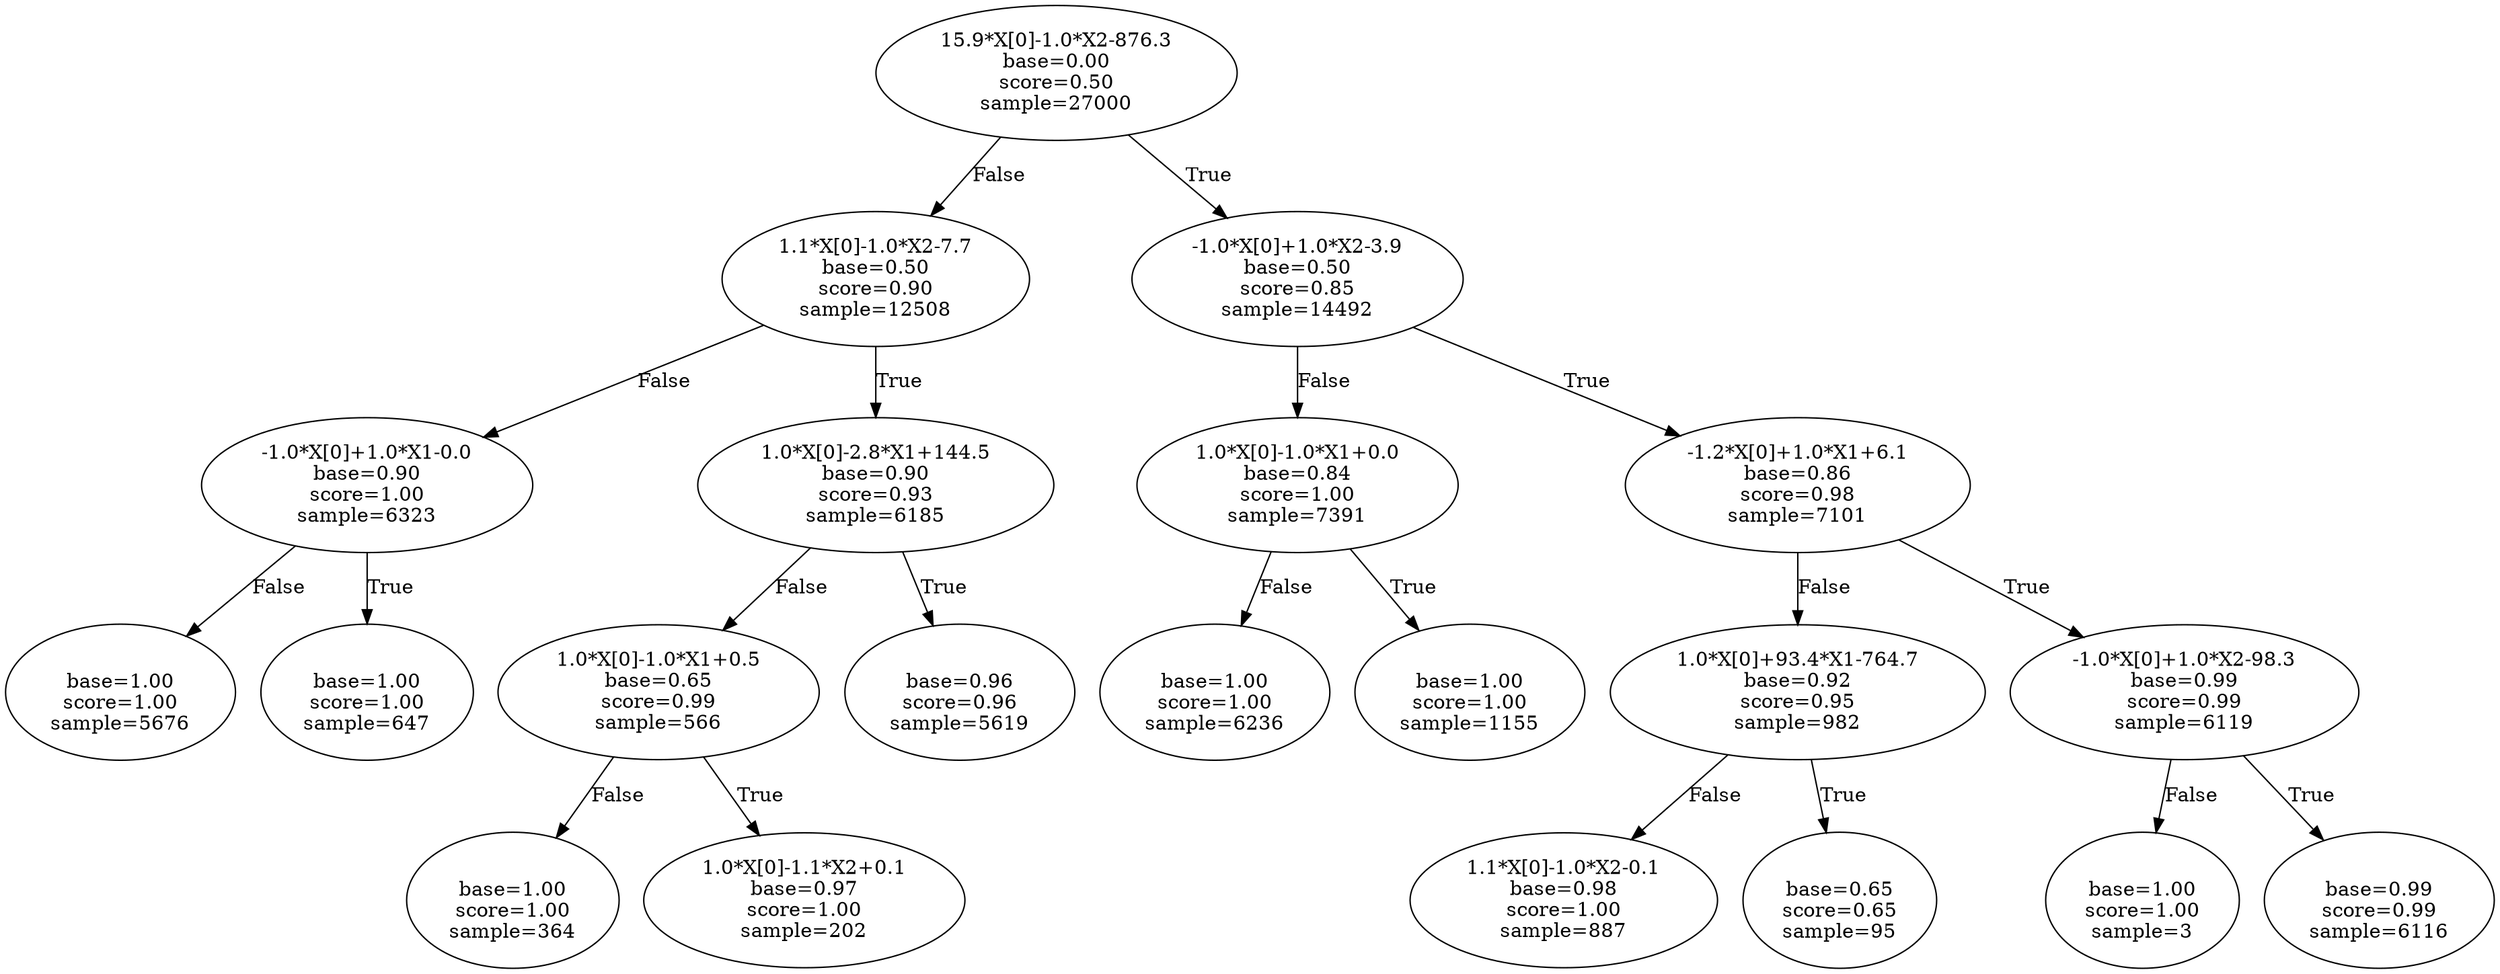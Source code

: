 digraph g {
0 [label="15.9*X[0]-1.0*X2-876.3
base=0.00
score=0.50
sample=27000"];
0 -> 1
 [label=False]1 [label="1.1*X[0]-1.0*X2-7.7
base=0.50
score=0.90
sample=12508"];
1 -> 2
 [label=False]2 [label="-1.0*X[0]+1.0*X1-0.0
base=0.90
score=1.00
sample=6323"];
2 -> 3
 [label=False]3 [label="
base=1.00
score=1.00
sample=5676"];
2 -> 4
 [label=True]4 [label="
base=1.00
score=1.00
sample=647"];
1 -> 5
 [label=True]5 [label="1.0*X[0]-2.8*X1+144.5
base=0.90
score=0.93
sample=6185"];
5 -> 6
 [label=False]6 [label="1.0*X[0]-1.0*X1+0.5
base=0.65
score=0.99
sample=566"];
6 -> 7
 [label=False]7 [label="
base=1.00
score=1.00
sample=364"];
6 -> 8
 [label=True]8 [label="1.0*X[0]-1.1*X2+0.1
base=0.97
score=1.00
sample=202"];
5 -> 9
 [label=True]9 [label="
base=0.96
score=0.96
sample=5619"];
0 -> 10
 [label=True]10 [label="-1.0*X[0]+1.0*X2-3.9
base=0.50
score=0.85
sample=14492"];
10 -> 11
 [label=False]11 [label="1.0*X[0]-1.0*X1+0.0
base=0.84
score=1.00
sample=7391"];
11 -> 12
 [label=False]12 [label="
base=1.00
score=1.00
sample=6236"];
11 -> 13
 [label=True]13 [label="
base=1.00
score=1.00
sample=1155"];
10 -> 14
 [label=True]14 [label="-1.2*X[0]+1.0*X1+6.1
base=0.86
score=0.98
sample=7101"];
14 -> 15
 [label=False]15 [label="1.0*X[0]+93.4*X1-764.7
base=0.92
score=0.95
sample=982"];
15 -> 16
 [label=False]16 [label="1.1*X[0]-1.0*X2-0.1
base=0.98
score=1.00
sample=887"];
15 -> 17
 [label=True]17 [label="
base=0.65
score=0.65
sample=95"];
14 -> 18
 [label=True]18 [label="-1.0*X[0]+1.0*X2-98.3
base=0.99
score=0.99
sample=6119"];
18 -> 19
 [label=False]19 [label="
base=1.00
score=1.00
sample=3"];
18 -> 20
 [label=True]20 [label="
base=0.99
score=0.99
sample=6116"];
}